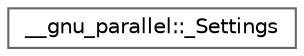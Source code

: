 digraph "Graphical Class Hierarchy"
{
 // LATEX_PDF_SIZE
  bgcolor="transparent";
  edge [fontname=Helvetica,fontsize=10,labelfontname=Helvetica,labelfontsize=10];
  node [fontname=Helvetica,fontsize=10,shape=box,height=0.2,width=0.4];
  rankdir="LR";
  Node0 [id="Node000000",label="__gnu_parallel::_Settings",height=0.2,width=0.4,color="grey40", fillcolor="white", style="filled",URL="$struct____gnu__parallel_1_1___settings.html",tooltip=" "];
}
